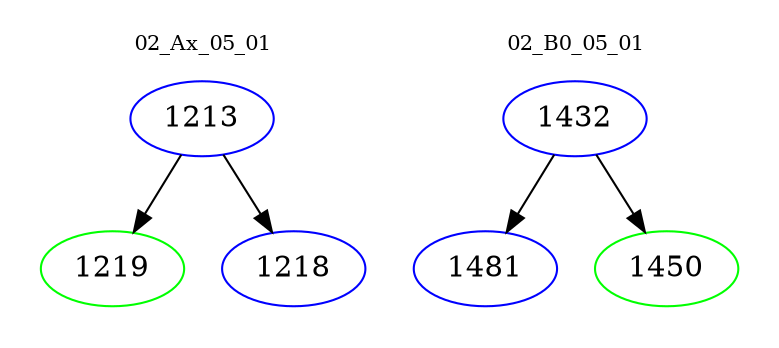 digraph{
subgraph cluster_0 {
color = white
label = "02_Ax_05_01";
fontsize=10;
T0_1213 [label="1213", color="blue"]
T0_1213 -> T0_1219 [color="black"]
T0_1219 [label="1219", color="green"]
T0_1213 -> T0_1218 [color="black"]
T0_1218 [label="1218", color="blue"]
}
subgraph cluster_1 {
color = white
label = "02_B0_05_01";
fontsize=10;
T1_1432 [label="1432", color="blue"]
T1_1432 -> T1_1481 [color="black"]
T1_1481 [label="1481", color="blue"]
T1_1432 -> T1_1450 [color="black"]
T1_1450 [label="1450", color="green"]
}
}

